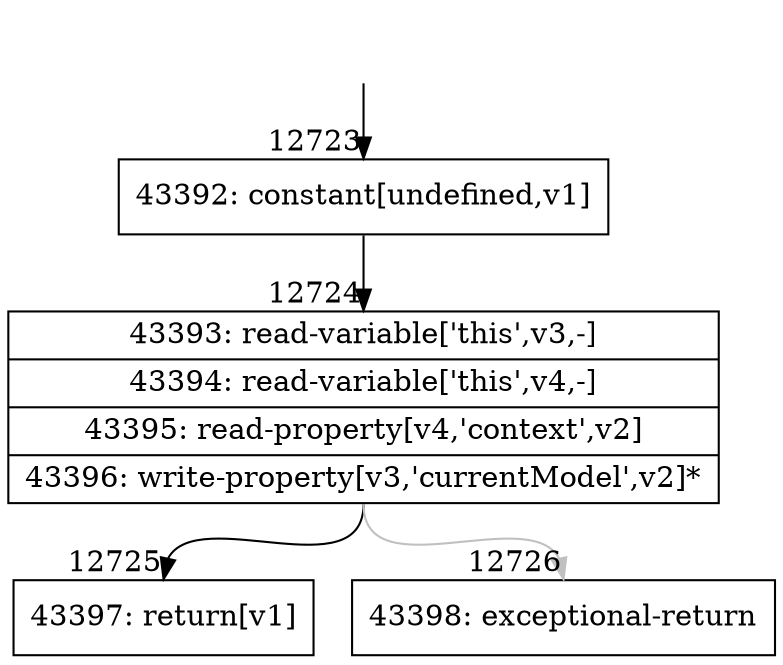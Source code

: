 digraph {
rankdir="TD"
BB_entry1056[shape=none,label=""];
BB_entry1056 -> BB12723 [tailport=s, headport=n, headlabel="    12723"]
BB12723 [shape=record label="{43392: constant[undefined,v1]}" ] 
BB12723 -> BB12724 [tailport=s, headport=n, headlabel="      12724"]
BB12724 [shape=record label="{43393: read-variable['this',v3,-]|43394: read-variable['this',v4,-]|43395: read-property[v4,'context',v2]|43396: write-property[v3,'currentModel',v2]*}" ] 
BB12724 -> BB12725 [tailport=s, headport=n, headlabel="      12725"]
BB12724 -> BB12726 [tailport=s, headport=n, color=gray, headlabel="      12726"]
BB12725 [shape=record label="{43397: return[v1]}" ] 
BB12726 [shape=record label="{43398: exceptional-return}" ] 
//#$~ 23891
}
